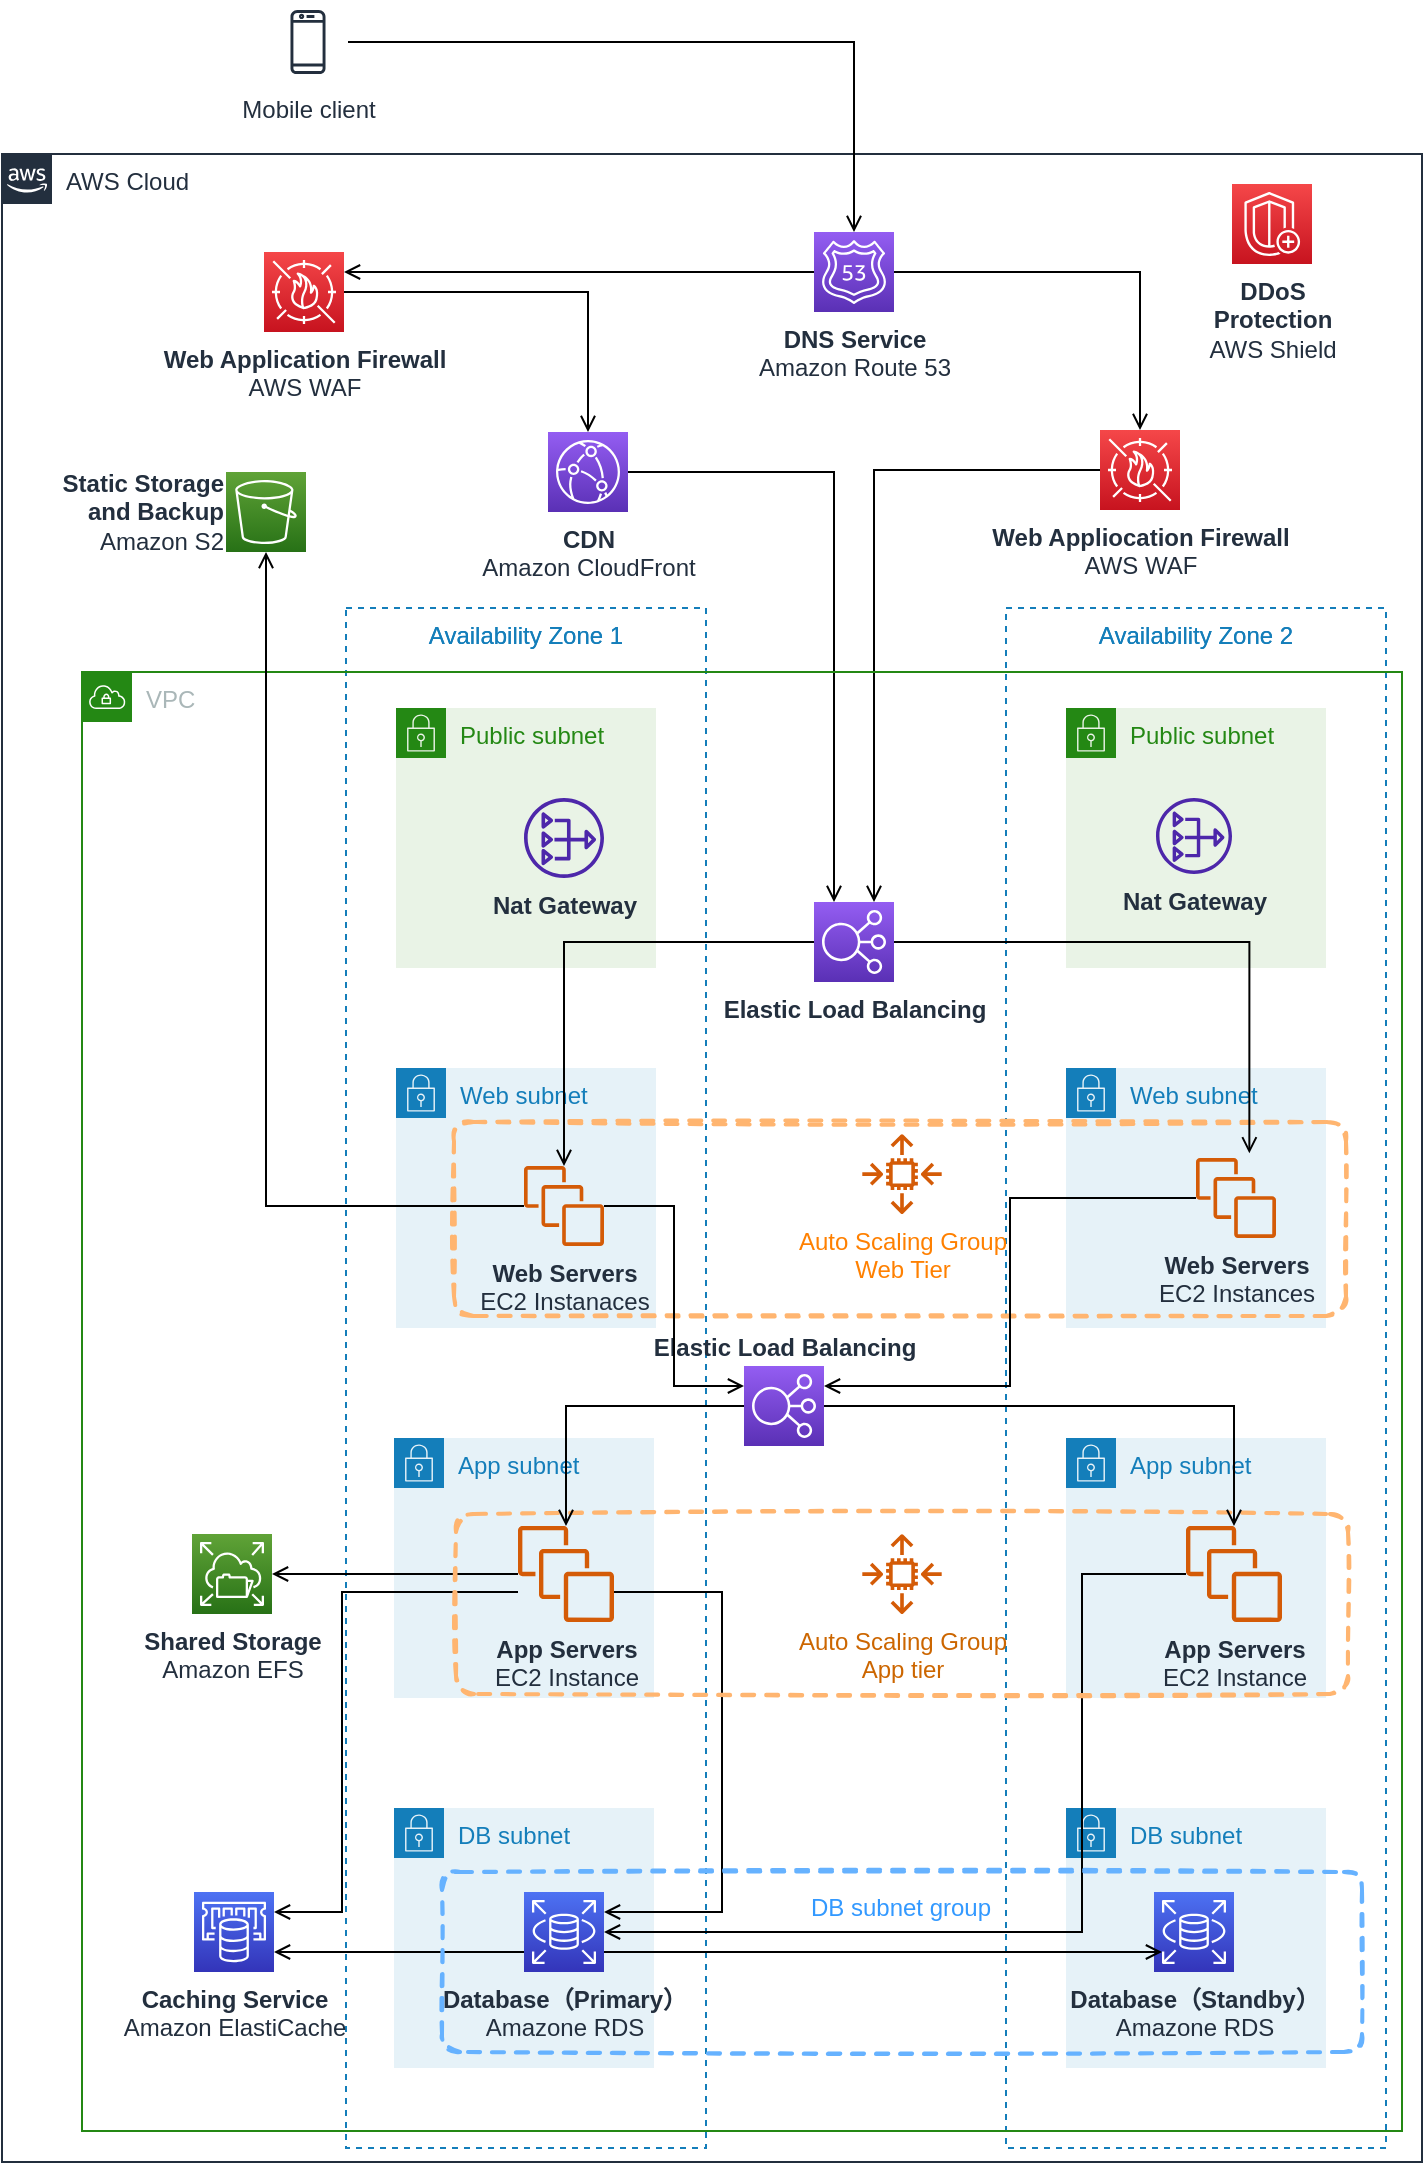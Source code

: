 <mxfile version="20.6.0" type="github">
  <diagram id="NBsggCKVuBA1LdsYjbiz" name="第 1 页">
    <mxGraphModel dx="1209" dy="586" grid="1" gridSize="10" guides="1" tooltips="1" connect="1" arrows="1" fold="1" page="1" pageScale="1" pageWidth="827" pageHeight="1169" math="0" shadow="0">
      <root>
        <mxCell id="0" />
        <mxCell id="1" parent="0" />
        <mxCell id="g7H52zCNC9NMij33Aelw-1" value="AWS Cloud" style="points=[[0,0],[0.25,0],[0.5,0],[0.75,0],[1,0],[1,0.25],[1,0.5],[1,0.75],[1,1],[0.75,1],[0.5,1],[0.25,1],[0,1],[0,0.75],[0,0.5],[0,0.25]];outlineConnect=0;gradientColor=none;html=1;whiteSpace=wrap;fontSize=12;fontStyle=0;container=1;pointerEvents=0;collapsible=0;recursiveResize=0;shape=mxgraph.aws4.group;grIcon=mxgraph.aws4.group_aws_cloud_alt;strokeColor=#232F3E;fillColor=none;verticalAlign=top;align=left;spacingLeft=30;fontColor=#232F3E;dashed=0;" vertex="1" parent="1">
          <mxGeometry x="59" y="100" width="710" height="1004" as="geometry" />
        </mxCell>
        <mxCell id="g7H52zCNC9NMij33Aelw-78" style="edgeStyle=orthogonalEdgeStyle;rounded=0;orthogonalLoop=1;jettySize=auto;html=1;entryX=1;entryY=0.25;entryDx=0;entryDy=0;entryPerimeter=0;fontColor=#3399FF;endArrow=open;endFill=0;" edge="1" parent="g7H52zCNC9NMij33Aelw-1" source="g7H52zCNC9NMij33Aelw-2" target="g7H52zCNC9NMij33Aelw-3">
          <mxGeometry relative="1" as="geometry" />
        </mxCell>
        <mxCell id="g7H52zCNC9NMij33Aelw-79" style="edgeStyle=orthogonalEdgeStyle;rounded=0;orthogonalLoop=1;jettySize=auto;html=1;entryX=0.5;entryY=0;entryDx=0;entryDy=0;entryPerimeter=0;fontColor=#3399FF;endArrow=open;endFill=0;" edge="1" parent="g7H52zCNC9NMij33Aelw-1" source="g7H52zCNC9NMij33Aelw-2" target="g7H52zCNC9NMij33Aelw-24">
          <mxGeometry relative="1" as="geometry" />
        </mxCell>
        <mxCell id="g7H52zCNC9NMij33Aelw-2" value="&lt;b&gt;DNS Service&lt;/b&gt;&lt;br&gt;Amazon Route 53" style="sketch=0;points=[[0,0,0],[0.25,0,0],[0.5,0,0],[0.75,0,0],[1,0,0],[0,1,0],[0.25,1,0],[0.5,1,0],[0.75,1,0],[1,1,0],[0,0.25,0],[0,0.5,0],[0,0.75,0],[1,0.25,0],[1,0.5,0],[1,0.75,0]];outlineConnect=0;fontColor=#232F3E;gradientColor=#945DF2;gradientDirection=north;fillColor=#5A30B5;strokeColor=#ffffff;dashed=0;verticalLabelPosition=bottom;verticalAlign=top;align=center;html=1;fontSize=12;fontStyle=0;aspect=fixed;shape=mxgraph.aws4.resourceIcon;resIcon=mxgraph.aws4.route_53;" vertex="1" parent="g7H52zCNC9NMij33Aelw-1">
          <mxGeometry x="406" y="39" width="40" height="40" as="geometry" />
        </mxCell>
        <mxCell id="g7H52zCNC9NMij33Aelw-26" value="Availability Zone 2" style="fillColor=none;strokeColor=#147EBA;dashed=1;verticalAlign=top;fontStyle=0;fontColor=#147EBA;" vertex="1" parent="g7H52zCNC9NMij33Aelw-1">
          <mxGeometry x="502" y="227" width="190" height="770" as="geometry" />
        </mxCell>
        <mxCell id="g7H52zCNC9NMij33Aelw-77" style="edgeStyle=orthogonalEdgeStyle;rounded=0;orthogonalLoop=1;jettySize=auto;html=1;entryX=0.5;entryY=0;entryDx=0;entryDy=0;entryPerimeter=0;fontColor=#3399FF;endArrow=open;endFill=0;" edge="1" parent="g7H52zCNC9NMij33Aelw-1" source="g7H52zCNC9NMij33Aelw-3" target="g7H52zCNC9NMij33Aelw-22">
          <mxGeometry relative="1" as="geometry" />
        </mxCell>
        <mxCell id="g7H52zCNC9NMij33Aelw-3" value="&lt;b&gt;Web Application Firewall&lt;/b&gt;&lt;br&gt;AWS WAF" style="sketch=0;points=[[0,0,0],[0.25,0,0],[0.5,0,0],[0.75,0,0],[1,0,0],[0,1,0],[0.25,1,0],[0.5,1,0],[0.75,1,0],[1,1,0],[0,0.25,0],[0,0.5,0],[0,0.75,0],[1,0.25,0],[1,0.5,0],[1,0.75,0]];outlineConnect=0;fontColor=#232F3E;gradientColor=#F54749;gradientDirection=north;fillColor=#C7131F;strokeColor=#ffffff;dashed=0;verticalLabelPosition=bottom;verticalAlign=top;align=center;html=1;fontSize=12;fontStyle=0;aspect=fixed;shape=mxgraph.aws4.resourceIcon;resIcon=mxgraph.aws4.waf;" vertex="1" parent="g7H52zCNC9NMij33Aelw-1">
          <mxGeometry x="131" y="49" width="40" height="40" as="geometry" />
        </mxCell>
        <mxCell id="g7H52zCNC9NMij33Aelw-7" value="&lt;b&gt;DDoS&lt;br&gt;Protection&lt;/b&gt;&lt;br&gt;AWS Shield" style="sketch=0;points=[[0,0,0],[0.25,0,0],[0.5,0,0],[0.75,0,0],[1,0,0],[0,1,0],[0.25,1,0],[0.5,1,0],[0.75,1,0],[1,1,0],[0,0.25,0],[0,0.5,0],[0,0.75,0],[1,0.25,0],[1,0.5,0],[1,0.75,0]];outlineConnect=0;fontColor=#232F3E;gradientColor=#F54749;gradientDirection=north;fillColor=#C7131F;strokeColor=#ffffff;dashed=0;verticalLabelPosition=bottom;verticalAlign=top;align=center;html=1;fontSize=12;fontStyle=0;aspect=fixed;shape=mxgraph.aws4.resourceIcon;resIcon=mxgraph.aws4.shield;" vertex="1" parent="g7H52zCNC9NMij33Aelw-1">
          <mxGeometry x="615" y="15" width="40" height="40" as="geometry" />
        </mxCell>
        <mxCell id="g7H52zCNC9NMij33Aelw-8" value="Availability Zone 1" style="fillColor=none;strokeColor=#147EBA;dashed=1;verticalAlign=top;fontStyle=0;fontColor=#147EBA;" vertex="1" parent="g7H52zCNC9NMij33Aelw-1">
          <mxGeometry x="172" y="227" width="180" height="770" as="geometry" />
        </mxCell>
        <mxCell id="g7H52zCNC9NMij33Aelw-9" value="Availability Zone 2" style="fillColor=none;strokeColor=#147EBA;dashed=1;verticalAlign=top;fontStyle=0;fontColor=#147EBA;" vertex="1" parent="g7H52zCNC9NMij33Aelw-1">
          <mxGeometry x="502" y="227" width="190" height="770" as="geometry" />
        </mxCell>
        <mxCell id="g7H52zCNC9NMij33Aelw-10" value="Public subnet" style="points=[[0,0],[0.25,0],[0.5,0],[0.75,0],[1,0],[1,0.25],[1,0.5],[1,0.75],[1,1],[0.75,1],[0.5,1],[0.25,1],[0,1],[0,0.75],[0,0.5],[0,0.25]];outlineConnect=0;gradientColor=none;html=1;whiteSpace=wrap;fontSize=12;fontStyle=0;container=1;pointerEvents=0;collapsible=0;recursiveResize=0;shape=mxgraph.aws4.group;grIcon=mxgraph.aws4.group_security_group;grStroke=0;strokeColor=#248814;fillColor=#E9F3E6;verticalAlign=top;align=left;spacingLeft=30;fontColor=#248814;dashed=0;" vertex="1" parent="g7H52zCNC9NMij33Aelw-1">
          <mxGeometry x="197" y="277" width="130" height="130" as="geometry" />
        </mxCell>
        <mxCell id="g7H52zCNC9NMij33Aelw-13" value="Public subnet" style="points=[[0,0],[0.25,0],[0.5,0],[0.75,0],[1,0],[1,0.25],[1,0.5],[1,0.75],[1,1],[0.75,1],[0.5,1],[0.25,1],[0,1],[0,0.75],[0,0.5],[0,0.25]];outlineConnect=0;gradientColor=none;html=1;whiteSpace=wrap;fontSize=12;fontStyle=0;container=1;pointerEvents=0;collapsible=0;recursiveResize=0;shape=mxgraph.aws4.group;grIcon=mxgraph.aws4.group_security_group;grStroke=0;strokeColor=#248814;fillColor=#E9F3E6;verticalAlign=top;align=left;spacingLeft=30;fontColor=#248814;dashed=0;" vertex="1" parent="g7H52zCNC9NMij33Aelw-1">
          <mxGeometry x="532" y="277" width="130" height="130" as="geometry" />
        </mxCell>
        <mxCell id="g7H52zCNC9NMij33Aelw-14" value="&lt;b&gt;Static Storage &lt;br&gt;and Backup&lt;/b&gt;&lt;br&gt;Amazon S2" style="sketch=0;points=[[0,0,0],[0.25,0,0],[0.5,0,0],[0.75,0,0],[1,0,0],[0,1,0],[0.25,1,0],[0.5,1,0],[0.75,1,0],[1,1,0],[0,0.25,0],[0,0.5,0],[0,0.75,0],[1,0.25,0],[1,0.5,0],[1,0.75,0]];outlineConnect=0;fontColor=#232F3E;gradientColor=#60A337;gradientDirection=north;fillColor=#277116;strokeColor=#ffffff;dashed=0;verticalLabelPosition=middle;verticalAlign=middle;align=right;html=1;fontSize=12;fontStyle=0;aspect=fixed;shape=mxgraph.aws4.resourceIcon;resIcon=mxgraph.aws4.s3;labelPosition=left;" vertex="1" parent="g7H52zCNC9NMij33Aelw-1">
          <mxGeometry x="112" y="159" width="40" height="40" as="geometry" />
        </mxCell>
        <mxCell id="g7H52zCNC9NMij33Aelw-15" value="Web subnet" style="points=[[0,0],[0.25,0],[0.5,0],[0.75,0],[1,0],[1,0.25],[1,0.5],[1,0.75],[1,1],[0.75,1],[0.5,1],[0.25,1],[0,1],[0,0.75],[0,0.5],[0,0.25]];outlineConnect=0;gradientColor=none;html=1;whiteSpace=wrap;fontSize=12;fontStyle=0;container=1;pointerEvents=0;collapsible=0;recursiveResize=0;shape=mxgraph.aws4.group;grIcon=mxgraph.aws4.group_security_group;grStroke=0;strokeColor=#147EBA;fillColor=#E6F2F8;verticalAlign=top;align=left;spacingLeft=30;fontColor=#147EBA;dashed=0;" vertex="1" parent="g7H52zCNC9NMij33Aelw-1">
          <mxGeometry x="197" y="457" width="130" height="130" as="geometry" />
        </mxCell>
        <mxCell id="g7H52zCNC9NMij33Aelw-16" value="Web subnet" style="points=[[0,0],[0.25,0],[0.5,0],[0.75,0],[1,0],[1,0.25],[1,0.5],[1,0.75],[1,1],[0.75,1],[0.5,1],[0.25,1],[0,1],[0,0.75],[0,0.5],[0,0.25]];outlineConnect=0;gradientColor=none;html=1;whiteSpace=wrap;fontSize=12;fontStyle=0;container=1;pointerEvents=0;collapsible=0;recursiveResize=0;shape=mxgraph.aws4.group;grIcon=mxgraph.aws4.group_security_group;grStroke=0;strokeColor=#147EBA;fillColor=#E6F2F8;verticalAlign=top;align=left;spacingLeft=30;fontColor=#147EBA;dashed=0;" vertex="1" parent="g7H52zCNC9NMij33Aelw-1">
          <mxGeometry x="532" y="457" width="130" height="130" as="geometry" />
        </mxCell>
        <mxCell id="g7H52zCNC9NMij33Aelw-17" value="App subnet" style="points=[[0,0],[0.25,0],[0.5,0],[0.75,0],[1,0],[1,0.25],[1,0.5],[1,0.75],[1,1],[0.75,1],[0.5,1],[0.25,1],[0,1],[0,0.75],[0,0.5],[0,0.25]];outlineConnect=0;gradientColor=none;html=1;whiteSpace=wrap;fontSize=12;fontStyle=0;container=1;pointerEvents=0;collapsible=0;recursiveResize=0;shape=mxgraph.aws4.group;grIcon=mxgraph.aws4.group_security_group;grStroke=0;strokeColor=#147EBA;fillColor=#E6F2F8;verticalAlign=top;align=left;spacingLeft=30;fontColor=#147EBA;dashed=0;" vertex="1" parent="g7H52zCNC9NMij33Aelw-1">
          <mxGeometry x="196" y="642" width="130" height="130" as="geometry" />
        </mxCell>
        <mxCell id="g7H52zCNC9NMij33Aelw-18" value="App subnet" style="points=[[0,0],[0.25,0],[0.5,0],[0.75,0],[1,0],[1,0.25],[1,0.5],[1,0.75],[1,1],[0.75,1],[0.5,1],[0.25,1],[0,1],[0,0.75],[0,0.5],[0,0.25]];outlineConnect=0;gradientColor=none;html=1;whiteSpace=wrap;fontSize=12;fontStyle=0;container=1;pointerEvents=0;collapsible=0;recursiveResize=0;shape=mxgraph.aws4.group;grIcon=mxgraph.aws4.group_security_group;grStroke=0;strokeColor=#147EBA;fillColor=#E6F2F8;verticalAlign=top;align=left;spacingLeft=30;fontColor=#147EBA;dashed=0;" vertex="1" parent="g7H52zCNC9NMij33Aelw-1">
          <mxGeometry x="532" y="642" width="130" height="130" as="geometry" />
        </mxCell>
        <mxCell id="g7H52zCNC9NMij33Aelw-20" value="DB subnet" style="points=[[0,0],[0.25,0],[0.5,0],[0.75,0],[1,0],[1,0.25],[1,0.5],[1,0.75],[1,1],[0.75,1],[0.5,1],[0.25,1],[0,1],[0,0.75],[0,0.5],[0,0.25]];outlineConnect=0;gradientColor=none;html=1;whiteSpace=wrap;fontSize=12;fontStyle=0;container=1;pointerEvents=0;collapsible=0;recursiveResize=0;shape=mxgraph.aws4.group;grIcon=mxgraph.aws4.group_security_group;grStroke=0;strokeColor=#147EBA;fillColor=#E6F2F8;verticalAlign=top;align=left;spacingLeft=30;fontColor=#147EBA;dashed=0;" vertex="1" parent="g7H52zCNC9NMij33Aelw-1">
          <mxGeometry x="196" y="827" width="130" height="130" as="geometry" />
        </mxCell>
        <mxCell id="g7H52zCNC9NMij33Aelw-21" value="DB subnet" style="points=[[0,0],[0.25,0],[0.5,0],[0.75,0],[1,0],[1,0.25],[1,0.5],[1,0.75],[1,1],[0.75,1],[0.5,1],[0.25,1],[0,1],[0,0.75],[0,0.5],[0,0.25]];outlineConnect=0;gradientColor=none;html=1;whiteSpace=wrap;fontSize=12;fontStyle=0;container=1;pointerEvents=0;collapsible=0;recursiveResize=0;shape=mxgraph.aws4.group;grIcon=mxgraph.aws4.group_security_group;grStroke=0;strokeColor=#147EBA;fillColor=#E6F2F8;verticalAlign=top;align=left;spacingLeft=30;fontColor=#147EBA;dashed=0;" vertex="1" parent="g7H52zCNC9NMij33Aelw-1">
          <mxGeometry x="532" y="827" width="130" height="130" as="geometry" />
        </mxCell>
        <mxCell id="g7H52zCNC9NMij33Aelw-74" style="edgeStyle=orthogonalEdgeStyle;rounded=0;orthogonalLoop=1;jettySize=auto;html=1;entryX=0.25;entryY=0;entryDx=0;entryDy=0;entryPerimeter=0;fontColor=#3399FF;endArrow=open;endFill=0;" edge="1" parent="g7H52zCNC9NMij33Aelw-1" source="g7H52zCNC9NMij33Aelw-22" target="g7H52zCNC9NMij33Aelw-23">
          <mxGeometry relative="1" as="geometry" />
        </mxCell>
        <mxCell id="g7H52zCNC9NMij33Aelw-22" value="&lt;b&gt;CDN&lt;/b&gt;&lt;br&gt;Amazon CloudFront" style="sketch=0;points=[[0,0,0],[0.25,0,0],[0.5,0,0],[0.75,0,0],[1,0,0],[0,1,0],[0.25,1,0],[0.5,1,0],[0.75,1,0],[1,1,0],[0,0.25,0],[0,0.5,0],[0,0.75,0],[1,0.25,0],[1,0.5,0],[1,0.75,0]];outlineConnect=0;fontColor=#232F3E;gradientColor=#945DF2;gradientDirection=north;fillColor=#5A30B5;strokeColor=#ffffff;dashed=0;verticalLabelPosition=bottom;verticalAlign=top;align=center;html=1;fontSize=12;fontStyle=0;aspect=fixed;shape=mxgraph.aws4.resourceIcon;resIcon=mxgraph.aws4.cloudfront;" vertex="1" parent="g7H52zCNC9NMij33Aelw-1">
          <mxGeometry x="273" y="139" width="40" height="40" as="geometry" />
        </mxCell>
        <mxCell id="g7H52zCNC9NMij33Aelw-23" value="&lt;b&gt;Elastic Load Balancing&lt;/b&gt;" style="sketch=0;points=[[0,0,0],[0.25,0,0],[0.5,0,0],[0.75,0,0],[1,0,0],[0,1,0],[0.25,1,0],[0.5,1,0],[0.75,1,0],[1,1,0],[0,0.25,0],[0,0.5,0],[0,0.75,0],[1,0.25,0],[1,0.5,0],[1,0.75,0]];outlineConnect=0;fontColor=#232F3E;gradientColor=#945DF2;gradientDirection=north;fillColor=#5A30B5;strokeColor=#ffffff;dashed=0;verticalLabelPosition=bottom;verticalAlign=top;align=center;html=1;fontSize=12;fontStyle=0;aspect=fixed;shape=mxgraph.aws4.resourceIcon;resIcon=mxgraph.aws4.elastic_load_balancing;" vertex="1" parent="g7H52zCNC9NMij33Aelw-1">
          <mxGeometry x="406" y="374" width="40" height="40" as="geometry" />
        </mxCell>
        <mxCell id="g7H52zCNC9NMij33Aelw-76" style="edgeStyle=orthogonalEdgeStyle;rounded=0;orthogonalLoop=1;jettySize=auto;html=1;entryX=0.75;entryY=0;entryDx=0;entryDy=0;entryPerimeter=0;fontColor=#3399FF;endArrow=open;endFill=0;" edge="1" parent="g7H52zCNC9NMij33Aelw-1" source="g7H52zCNC9NMij33Aelw-24" target="g7H52zCNC9NMij33Aelw-23">
          <mxGeometry relative="1" as="geometry" />
        </mxCell>
        <mxCell id="g7H52zCNC9NMij33Aelw-24" value="&lt;b&gt;Web Appliocation Firewall&lt;/b&gt;&lt;br&gt;AWS WAF" style="sketch=0;points=[[0,0,0],[0.25,0,0],[0.5,0,0],[0.75,0,0],[1,0,0],[0,1,0],[0.25,1,0],[0.5,1,0],[0.75,1,0],[1,1,0],[0,0.25,0],[0,0.5,0],[0,0.75,0],[1,0.25,0],[1,0.5,0],[1,0.75,0]];outlineConnect=0;fontColor=#232F3E;gradientColor=#F54749;gradientDirection=north;fillColor=#C7131F;strokeColor=#ffffff;dashed=0;verticalLabelPosition=bottom;verticalAlign=top;align=center;html=1;fontSize=12;fontStyle=0;aspect=fixed;shape=mxgraph.aws4.resourceIcon;resIcon=mxgraph.aws4.waf;" vertex="1" parent="g7H52zCNC9NMij33Aelw-1">
          <mxGeometry x="549" y="138" width="40" height="40" as="geometry" />
        </mxCell>
        <mxCell id="g7H52zCNC9NMij33Aelw-25" value="Availability Zone 1" style="fillColor=none;strokeColor=#147EBA;dashed=1;verticalAlign=top;fontStyle=0;fontColor=#147EBA;" vertex="1" parent="g7H52zCNC9NMij33Aelw-1">
          <mxGeometry x="172" y="227" width="180" height="770" as="geometry" />
        </mxCell>
        <mxCell id="g7H52zCNC9NMij33Aelw-27" value="Public subnet" style="points=[[0,0],[0.25,0],[0.5,0],[0.75,0],[1,0],[1,0.25],[1,0.5],[1,0.75],[1,1],[0.75,1],[0.5,1],[0.25,1],[0,1],[0,0.75],[0,0.5],[0,0.25]];outlineConnect=0;gradientColor=none;html=1;whiteSpace=wrap;fontSize=12;fontStyle=0;container=1;pointerEvents=0;collapsible=0;recursiveResize=0;shape=mxgraph.aws4.group;grIcon=mxgraph.aws4.group_security_group;grStroke=0;strokeColor=#248814;fillColor=#E9F3E6;verticalAlign=top;align=left;spacingLeft=30;fontColor=#248814;dashed=0;" vertex="1" parent="g7H52zCNC9NMij33Aelw-1">
          <mxGeometry x="197" y="277" width="130" height="130" as="geometry" />
        </mxCell>
        <mxCell id="g7H52zCNC9NMij33Aelw-28" value="Public subnet" style="points=[[0,0],[0.25,0],[0.5,0],[0.75,0],[1,0],[1,0.25],[1,0.5],[1,0.75],[1,1],[0.75,1],[0.5,1],[0.25,1],[0,1],[0,0.75],[0,0.5],[0,0.25]];outlineConnect=0;gradientColor=none;html=1;whiteSpace=wrap;fontSize=12;fontStyle=0;container=1;pointerEvents=0;collapsible=0;recursiveResize=0;shape=mxgraph.aws4.group;grIcon=mxgraph.aws4.group_security_group;grStroke=0;strokeColor=#248814;fillColor=#E9F3E6;verticalAlign=top;align=left;spacingLeft=30;fontColor=#248814;dashed=0;" vertex="1" parent="g7H52zCNC9NMij33Aelw-1">
          <mxGeometry x="532" y="277" width="130" height="130" as="geometry" />
        </mxCell>
        <mxCell id="g7H52zCNC9NMij33Aelw-30" value="Web subnet" style="points=[[0,0],[0.25,0],[0.5,0],[0.75,0],[1,0],[1,0.25],[1,0.5],[1,0.75],[1,1],[0.75,1],[0.5,1],[0.25,1],[0,1],[0,0.75],[0,0.5],[0,0.25]];outlineConnect=0;gradientColor=none;html=1;whiteSpace=wrap;fontSize=12;fontStyle=0;container=1;pointerEvents=0;collapsible=0;recursiveResize=0;shape=mxgraph.aws4.group;grIcon=mxgraph.aws4.group_security_group;grStroke=0;strokeColor=#147EBA;fillColor=#E6F2F8;verticalAlign=top;align=left;spacingLeft=30;fontColor=#147EBA;dashed=0;" vertex="1" parent="g7H52zCNC9NMij33Aelw-1">
          <mxGeometry x="197" y="457" width="130" height="130" as="geometry" />
        </mxCell>
        <mxCell id="g7H52zCNC9NMij33Aelw-31" value="Web subnet" style="points=[[0,0],[0.25,0],[0.5,0],[0.75,0],[1,0],[1,0.25],[1,0.5],[1,0.75],[1,1],[0.75,1],[0.5,1],[0.25,1],[0,1],[0,0.75],[0,0.5],[0,0.25]];outlineConnect=0;gradientColor=none;html=1;whiteSpace=wrap;fontSize=12;fontStyle=0;container=1;pointerEvents=0;collapsible=0;recursiveResize=0;shape=mxgraph.aws4.group;grIcon=mxgraph.aws4.group_security_group;grStroke=0;strokeColor=#147EBA;fillColor=#E6F2F8;verticalAlign=top;align=left;spacingLeft=30;fontColor=#147EBA;dashed=0;" vertex="1" parent="g7H52zCNC9NMij33Aelw-1">
          <mxGeometry x="532" y="457" width="130" height="130" as="geometry" />
        </mxCell>
        <mxCell id="g7H52zCNC9NMij33Aelw-32" value="App subnet" style="points=[[0,0],[0.25,0],[0.5,0],[0.75,0],[1,0],[1,0.25],[1,0.5],[1,0.75],[1,1],[0.75,1],[0.5,1],[0.25,1],[0,1],[0,0.75],[0,0.5],[0,0.25]];outlineConnect=0;gradientColor=none;html=1;whiteSpace=wrap;fontSize=12;fontStyle=0;container=1;pointerEvents=0;collapsible=0;recursiveResize=0;shape=mxgraph.aws4.group;grIcon=mxgraph.aws4.group_security_group;grStroke=0;strokeColor=#147EBA;fillColor=#E6F2F8;verticalAlign=top;align=left;spacingLeft=30;fontColor=#147EBA;dashed=0;" vertex="1" parent="g7H52zCNC9NMij33Aelw-1">
          <mxGeometry x="196" y="642" width="130" height="130" as="geometry" />
        </mxCell>
        <mxCell id="g7H52zCNC9NMij33Aelw-33" value="App subnet" style="points=[[0,0],[0.25,0],[0.5,0],[0.75,0],[1,0],[1,0.25],[1,0.5],[1,0.75],[1,1],[0.75,1],[0.5,1],[0.25,1],[0,1],[0,0.75],[0,0.5],[0,0.25]];outlineConnect=0;gradientColor=none;html=1;whiteSpace=wrap;fontSize=12;fontStyle=0;container=1;pointerEvents=0;collapsible=0;recursiveResize=0;shape=mxgraph.aws4.group;grIcon=mxgraph.aws4.group_security_group;grStroke=0;strokeColor=#147EBA;fillColor=#E6F2F8;verticalAlign=top;align=left;spacingLeft=30;fontColor=#147EBA;dashed=0;" vertex="1" parent="g7H52zCNC9NMij33Aelw-1">
          <mxGeometry x="532" y="642" width="130" height="130" as="geometry" />
        </mxCell>
        <mxCell id="g7H52zCNC9NMij33Aelw-34" value="DB subnet" style="points=[[0,0],[0.25,0],[0.5,0],[0.75,0],[1,0],[1,0.25],[1,0.5],[1,0.75],[1,1],[0.75,1],[0.5,1],[0.25,1],[0,1],[0,0.75],[0,0.5],[0,0.25]];outlineConnect=0;gradientColor=none;html=1;whiteSpace=wrap;fontSize=12;fontStyle=0;container=1;pointerEvents=0;collapsible=0;recursiveResize=0;shape=mxgraph.aws4.group;grIcon=mxgraph.aws4.group_security_group;grStroke=0;strokeColor=#147EBA;fillColor=#E6F2F8;verticalAlign=top;align=left;spacingLeft=30;fontColor=#147EBA;dashed=0;" vertex="1" parent="g7H52zCNC9NMij33Aelw-1">
          <mxGeometry x="196" y="827" width="130" height="130" as="geometry" />
        </mxCell>
        <mxCell id="g7H52zCNC9NMij33Aelw-35" value="DB subnet" style="points=[[0,0],[0.25,0],[0.5,0],[0.75,0],[1,0],[1,0.25],[1,0.5],[1,0.75],[1,1],[0.75,1],[0.5,1],[0.25,1],[0,1],[0,0.75],[0,0.5],[0,0.25]];outlineConnect=0;gradientColor=none;html=1;whiteSpace=wrap;fontSize=12;fontStyle=0;container=1;pointerEvents=0;collapsible=0;recursiveResize=0;shape=mxgraph.aws4.group;grIcon=mxgraph.aws4.group_security_group;grStroke=0;strokeColor=#147EBA;fillColor=#E6F2F8;verticalAlign=top;align=left;spacingLeft=30;fontColor=#147EBA;dashed=0;" vertex="1" parent="g7H52zCNC9NMij33Aelw-1">
          <mxGeometry x="532" y="827" width="130" height="130" as="geometry" />
        </mxCell>
        <mxCell id="g7H52zCNC9NMij33Aelw-36" value="VPC" style="points=[[0,0],[0.25,0],[0.5,0],[0.75,0],[1,0],[1,0.25],[1,0.5],[1,0.75],[1,1],[0.75,1],[0.5,1],[0.25,1],[0,1],[0,0.75],[0,0.5],[0,0.25]];outlineConnect=0;gradientColor=none;html=1;whiteSpace=wrap;fontSize=12;fontStyle=0;container=1;pointerEvents=0;collapsible=0;recursiveResize=0;shape=mxgraph.aws4.group;grIcon=mxgraph.aws4.group_vpc;strokeColor=#248814;fillColor=none;verticalAlign=top;align=left;spacingLeft=30;fontColor=#AAB7B8;dashed=0;" vertex="1" parent="g7H52zCNC9NMij33Aelw-1">
          <mxGeometry x="40" y="259" width="660" height="729.5" as="geometry" />
        </mxCell>
        <mxCell id="g7H52zCNC9NMij33Aelw-37" value="&lt;b&gt;Nat Gateway&lt;/b&gt;" style="sketch=0;outlineConnect=0;fontColor=#232F3E;gradientColor=none;fillColor=#4D27AA;strokeColor=none;dashed=0;verticalLabelPosition=bottom;verticalAlign=top;align=center;html=1;fontSize=12;fontStyle=0;aspect=fixed;pointerEvents=1;shape=mxgraph.aws4.nat_gateway;" vertex="1" parent="g7H52zCNC9NMij33Aelw-36">
          <mxGeometry x="221" y="63" width="40" height="40" as="geometry" />
        </mxCell>
        <mxCell id="g7H52zCNC9NMij33Aelw-41" value="&lt;b&gt;Web Servers&lt;/b&gt;&lt;br&gt;EC2 Instanaces" style="sketch=0;outlineConnect=0;fontColor=#232F3E;gradientColor=none;fillColor=#D45B07;strokeColor=none;dashed=0;verticalLabelPosition=bottom;verticalAlign=top;align=center;html=1;fontSize=12;fontStyle=0;aspect=fixed;pointerEvents=1;shape=mxgraph.aws4.instances;" vertex="1" parent="g7H52zCNC9NMij33Aelw-36">
          <mxGeometry x="221" y="247" width="40" height="40" as="geometry" />
        </mxCell>
        <mxCell id="g7H52zCNC9NMij33Aelw-42" value="&lt;b&gt;Web Servers&lt;/b&gt;&lt;br&gt;EC2 Instances" style="sketch=0;outlineConnect=0;fontColor=#232F3E;gradientColor=none;fillColor=#D45B07;strokeColor=none;dashed=0;verticalLabelPosition=bottom;verticalAlign=top;align=center;html=1;fontSize=12;fontStyle=0;aspect=fixed;pointerEvents=1;shape=mxgraph.aws4.instances;" vertex="1" parent="g7H52zCNC9NMij33Aelw-36">
          <mxGeometry x="557" y="243" width="40" height="40" as="geometry" />
        </mxCell>
        <mxCell id="g7H52zCNC9NMij33Aelw-49" style="edgeStyle=orthogonalEdgeStyle;rounded=0;orthogonalLoop=1;jettySize=auto;html=1;entryX=1;entryY=0.5;entryDx=0;entryDy=0;entryPerimeter=0;endArrow=open;endFill=0;" edge="1" parent="g7H52zCNC9NMij33Aelw-36" source="g7H52zCNC9NMij33Aelw-43" target="g7H52zCNC9NMij33Aelw-47">
          <mxGeometry relative="1" as="geometry" />
        </mxCell>
        <mxCell id="g7H52zCNC9NMij33Aelw-50" style="edgeStyle=orthogonalEdgeStyle;rounded=0;orthogonalLoop=1;jettySize=auto;html=1;entryX=1;entryY=0.25;entryDx=0;entryDy=0;entryPerimeter=0;endArrow=open;endFill=0;" edge="1" parent="g7H52zCNC9NMij33Aelw-36" source="g7H52zCNC9NMij33Aelw-43" target="g7H52zCNC9NMij33Aelw-45">
          <mxGeometry relative="1" as="geometry">
            <Array as="points">
              <mxPoint x="320" y="460" />
              <mxPoint x="320" y="620" />
            </Array>
          </mxGeometry>
        </mxCell>
        <mxCell id="g7H52zCNC9NMij33Aelw-51" style="edgeStyle=orthogonalEdgeStyle;rounded=0;orthogonalLoop=1;jettySize=auto;html=1;entryX=1;entryY=0.25;entryDx=0;entryDy=0;entryPerimeter=0;endArrow=open;endFill=0;" edge="1" parent="g7H52zCNC9NMij33Aelw-36" source="g7H52zCNC9NMij33Aelw-43" target="g7H52zCNC9NMij33Aelw-48">
          <mxGeometry relative="1" as="geometry">
            <Array as="points">
              <mxPoint x="130" y="460" />
              <mxPoint x="130" y="620" />
            </Array>
          </mxGeometry>
        </mxCell>
        <mxCell id="g7H52zCNC9NMij33Aelw-43" value="&lt;b&gt;App Servers&lt;/b&gt;&lt;br&gt;EC2 Instance" style="sketch=0;outlineConnect=0;fontColor=#232F3E;gradientColor=none;fillColor=#D45B07;strokeColor=none;dashed=0;verticalLabelPosition=bottom;verticalAlign=top;align=center;html=1;fontSize=12;fontStyle=0;aspect=fixed;pointerEvents=1;shape=mxgraph.aws4.instances;" vertex="1" parent="g7H52zCNC9NMij33Aelw-36">
          <mxGeometry x="218" y="427" width="48" height="48" as="geometry" />
        </mxCell>
        <mxCell id="g7H52zCNC9NMij33Aelw-55" style="edgeStyle=orthogonalEdgeStyle;rounded=0;orthogonalLoop=1;jettySize=auto;html=1;entryX=1;entryY=0.5;entryDx=0;entryDy=0;entryPerimeter=0;endArrow=open;endFill=0;" edge="1" parent="g7H52zCNC9NMij33Aelw-36" source="g7H52zCNC9NMij33Aelw-44" target="g7H52zCNC9NMij33Aelw-45">
          <mxGeometry relative="1" as="geometry">
            <Array as="points">
              <mxPoint x="500" y="451" />
              <mxPoint x="500" y="630" />
            </Array>
          </mxGeometry>
        </mxCell>
        <mxCell id="g7H52zCNC9NMij33Aelw-44" value="&lt;b&gt;App Servers&lt;/b&gt;&lt;br&gt;EC2 Instance" style="sketch=0;outlineConnect=0;fontColor=#232F3E;gradientColor=none;fillColor=#D45B07;strokeColor=none;dashed=0;verticalLabelPosition=bottom;verticalAlign=top;align=center;html=1;fontSize=12;fontStyle=0;aspect=fixed;pointerEvents=1;shape=mxgraph.aws4.instances;" vertex="1" parent="g7H52zCNC9NMij33Aelw-36">
          <mxGeometry x="552" y="427" width="48" height="48" as="geometry" />
        </mxCell>
        <mxCell id="g7H52zCNC9NMij33Aelw-53" style="edgeStyle=orthogonalEdgeStyle;rounded=0;orthogonalLoop=1;jettySize=auto;html=1;entryX=1;entryY=0.75;entryDx=0;entryDy=0;entryPerimeter=0;endArrow=open;endFill=0;" edge="1" parent="g7H52zCNC9NMij33Aelw-36" source="g7H52zCNC9NMij33Aelw-45" target="g7H52zCNC9NMij33Aelw-48">
          <mxGeometry relative="1" as="geometry">
            <Array as="points">
              <mxPoint x="190" y="640" />
              <mxPoint x="190" y="640" />
            </Array>
          </mxGeometry>
        </mxCell>
        <mxCell id="g7H52zCNC9NMij33Aelw-45" value="&lt;b&gt;Database（Primary）&lt;/b&gt;&lt;br&gt;Amazone RDS" style="sketch=0;points=[[0,0,0],[0.25,0,0],[0.5,0,0],[0.75,0,0],[1,0,0],[0,1,0],[0.25,1,0],[0.5,1,0],[0.75,1,0],[1,1,0],[0,0.25,0],[0,0.5,0],[0,0.75,0],[1,0.25,0],[1,0.5,0],[1,0.75,0]];outlineConnect=0;fontColor=#232F3E;gradientColor=#4D72F3;gradientDirection=north;fillColor=#3334B9;strokeColor=#ffffff;dashed=0;verticalLabelPosition=bottom;verticalAlign=top;align=center;html=1;fontSize=12;fontStyle=0;aspect=fixed;shape=mxgraph.aws4.resourceIcon;resIcon=mxgraph.aws4.rds;" vertex="1" parent="g7H52zCNC9NMij33Aelw-36">
          <mxGeometry x="221" y="610" width="40" height="40" as="geometry" />
        </mxCell>
        <mxCell id="g7H52zCNC9NMij33Aelw-47" value="&lt;b&gt;Shared Storage&lt;/b&gt;&lt;br&gt;Amazon EFS" style="sketch=0;points=[[0,0,0],[0.25,0,0],[0.5,0,0],[0.75,0,0],[1,0,0],[0,1,0],[0.25,1,0],[0.5,1,0],[0.75,1,0],[1,1,0],[0,0.25,0],[0,0.5,0],[0,0.75,0],[1,0.25,0],[1,0.5,0],[1,0.75,0]];outlineConnect=0;fontColor=#232F3E;gradientColor=#60A337;gradientDirection=north;fillColor=#277116;strokeColor=#ffffff;dashed=0;verticalLabelPosition=bottom;verticalAlign=top;align=center;html=1;fontSize=12;fontStyle=0;aspect=fixed;shape=mxgraph.aws4.resourceIcon;resIcon=mxgraph.aws4.elastic_file_system;" vertex="1" parent="g7H52zCNC9NMij33Aelw-36">
          <mxGeometry x="55" y="431" width="40" height="40" as="geometry" />
        </mxCell>
        <mxCell id="g7H52zCNC9NMij33Aelw-48" value="&lt;b&gt;Caching Service&lt;/b&gt;&lt;br&gt;Amazon ElastiCache" style="sketch=0;points=[[0,0,0],[0.25,0,0],[0.5,0,0],[0.75,0,0],[1,0,0],[0,1,0],[0.25,1,0],[0.5,1,0],[0.75,1,0],[1,1,0],[0,0.25,0],[0,0.5,0],[0,0.75,0],[1,0.25,0],[1,0.5,0],[1,0.75,0]];outlineConnect=0;fontColor=#232F3E;gradientColor=#4D72F3;gradientDirection=north;fillColor=#3334B9;strokeColor=#ffffff;dashed=0;verticalLabelPosition=bottom;verticalAlign=top;align=center;html=1;fontSize=12;fontStyle=0;aspect=fixed;shape=mxgraph.aws4.resourceIcon;resIcon=mxgraph.aws4.elasticache;" vertex="1" parent="g7H52zCNC9NMij33Aelw-36">
          <mxGeometry x="56" y="610" width="40" height="40" as="geometry" />
        </mxCell>
        <mxCell id="g7H52zCNC9NMij33Aelw-60" value="&lt;font color=&quot;#cc6600&quot;&gt;Auto Scaling Group&lt;br&gt;App tier&lt;/font&gt;" style="sketch=0;outlineConnect=0;fontColor=#232F3E;gradientColor=none;fillColor=#D45B07;strokeColor=none;dashed=0;verticalLabelPosition=bottom;verticalAlign=top;align=center;html=1;fontSize=12;fontStyle=0;aspect=fixed;pointerEvents=1;shape=mxgraph.aws4.auto_scaling2;" vertex="1" parent="g7H52zCNC9NMij33Aelw-36">
          <mxGeometry x="390" y="431" width="40" height="40" as="geometry" />
        </mxCell>
        <mxCell id="g7H52zCNC9NMij33Aelw-63" value="" style="rounded=1;arcSize=10;dashed=1;fillColor=none;gradientColor=none;strokeWidth=2;sketch=1;strokeColor=#FFB570;" vertex="1" parent="g7H52zCNC9NMij33Aelw-36">
          <mxGeometry x="187" y="421" width="446" height="90" as="geometry" />
        </mxCell>
        <mxCell id="g7H52zCNC9NMij33Aelw-66" value="" style="rounded=1;arcSize=10;dashed=1;fillColor=none;gradientColor=none;strokeWidth=2;sketch=1;strokeColor=#66B2FF;" vertex="1" parent="g7H52zCNC9NMij33Aelw-36">
          <mxGeometry x="180" y="600" width="460" height="90" as="geometry" />
        </mxCell>
        <mxCell id="g7H52zCNC9NMij33Aelw-67" value="&lt;font color=&quot;#3399ff&quot;&gt;DB subnet group&lt;/font&gt;" style="text;html=1;align=center;verticalAlign=middle;resizable=0;points=[];autosize=1;strokeColor=none;fillColor=none;fontColor=#CC6600;" vertex="1" parent="g7H52zCNC9NMij33Aelw-36">
          <mxGeometry x="354" y="603" width="110" height="30" as="geometry" />
        </mxCell>
        <mxCell id="g7H52zCNC9NMij33Aelw-80" value="" style="rounded=1;arcSize=10;dashed=1;fillColor=none;gradientColor=none;strokeWidth=2;sketch=1;strokeColor=#FFB570;" vertex="1" parent="g7H52zCNC9NMij33Aelw-36">
          <mxGeometry x="186" y="225" width="446" height="97" as="geometry" />
        </mxCell>
        <mxCell id="g7H52zCNC9NMij33Aelw-81" value="&lt;font color=&quot;#ff8000&quot;&gt;Auto Scaling Group&lt;br&gt;Web Tier&lt;/font&gt;" style="sketch=0;outlineConnect=0;fontColor=#232F3E;gradientColor=none;fillColor=#D45B07;strokeColor=none;dashed=0;verticalLabelPosition=bottom;verticalAlign=top;align=center;html=1;fontSize=12;fontStyle=0;aspect=fixed;pointerEvents=1;shape=mxgraph.aws4.auto_scaling2;strokeWidth=1;" vertex="1" parent="g7H52zCNC9NMij33Aelw-36">
          <mxGeometry x="390" y="231" width="40" height="40" as="geometry" />
        </mxCell>
        <mxCell id="g7H52zCNC9NMij33Aelw-38" value="&lt;b&gt;Nat Gateway&lt;/b&gt;" style="sketch=0;outlineConnect=0;fontColor=#232F3E;gradientColor=none;fillColor=#4D27AA;strokeColor=none;dashed=0;verticalLabelPosition=bottom;verticalAlign=top;align=center;html=1;fontSize=12;fontStyle=0;aspect=fixed;pointerEvents=1;shape=mxgraph.aws4.nat_gateway;" vertex="1" parent="g7H52zCNC9NMij33Aelw-1">
          <mxGeometry x="577" y="322" width="38" height="38" as="geometry" />
        </mxCell>
        <mxCell id="g7H52zCNC9NMij33Aelw-46" value="&lt;b&gt;Database（Standby）&lt;/b&gt;&lt;br&gt;Amazone RDS" style="sketch=0;points=[[0,0,0],[0.25,0,0],[0.5,0,0],[0.75,0,0],[1,0,0],[0,1,0],[0.25,1,0],[0.5,1,0],[0.75,1,0],[1,1,0],[0,0.25,0],[0,0.5,0],[0,0.75,0],[1,0.25,0],[1,0.5,0],[1,0.75,0]];outlineConnect=0;fontColor=#232F3E;gradientColor=#4D72F3;gradientDirection=north;fillColor=#3334B9;strokeColor=#ffffff;dashed=0;verticalLabelPosition=bottom;verticalAlign=top;align=center;html=1;fontSize=12;fontStyle=0;aspect=fixed;shape=mxgraph.aws4.resourceIcon;resIcon=mxgraph.aws4.rds;" vertex="1" parent="g7H52zCNC9NMij33Aelw-1">
          <mxGeometry x="576" y="869" width="40" height="40" as="geometry" />
        </mxCell>
        <mxCell id="g7H52zCNC9NMij33Aelw-52" style="edgeStyle=orthogonalEdgeStyle;rounded=0;orthogonalLoop=1;jettySize=auto;html=1;endArrow=open;endFill=0;" edge="1" parent="g7H52zCNC9NMij33Aelw-1" source="g7H52zCNC9NMij33Aelw-45">
          <mxGeometry relative="1" as="geometry">
            <mxPoint x="580" y="899" as="targetPoint" />
            <Array as="points">
              <mxPoint x="576" y="899" />
            </Array>
          </mxGeometry>
        </mxCell>
        <mxCell id="g7H52zCNC9NMij33Aelw-69" style="edgeStyle=orthogonalEdgeStyle;rounded=0;orthogonalLoop=1;jettySize=auto;html=1;entryX=0.5;entryY=1;entryDx=0;entryDy=0;entryPerimeter=0;fontColor=#3399FF;endArrow=open;endFill=0;" edge="1" parent="g7H52zCNC9NMij33Aelw-1" source="g7H52zCNC9NMij33Aelw-41" target="g7H52zCNC9NMij33Aelw-14">
          <mxGeometry relative="1" as="geometry" />
        </mxCell>
        <mxCell id="g7H52zCNC9NMij33Aelw-72" style="edgeStyle=orthogonalEdgeStyle;rounded=0;orthogonalLoop=1;jettySize=auto;html=1;entryX=0.667;entryY=-0.058;entryDx=0;entryDy=0;entryPerimeter=0;fontColor=#3399FF;endArrow=open;endFill=0;" edge="1" parent="g7H52zCNC9NMij33Aelw-1" source="g7H52zCNC9NMij33Aelw-23" target="g7H52zCNC9NMij33Aelw-42">
          <mxGeometry relative="1" as="geometry" />
        </mxCell>
        <mxCell id="g7H52zCNC9NMij33Aelw-73" style="edgeStyle=orthogonalEdgeStyle;rounded=0;orthogonalLoop=1;jettySize=auto;html=1;fontColor=#3399FF;endArrow=open;endFill=0;" edge="1" parent="g7H52zCNC9NMij33Aelw-1" source="g7H52zCNC9NMij33Aelw-23" target="g7H52zCNC9NMij33Aelw-41">
          <mxGeometry relative="1" as="geometry" />
        </mxCell>
        <mxCell id="g7H52zCNC9NMij33Aelw-58" style="edgeStyle=orthogonalEdgeStyle;rounded=0;orthogonalLoop=1;jettySize=auto;html=1;endArrow=open;endFill=0;" edge="1" parent="1" source="g7H52zCNC9NMij33Aelw-56" target="g7H52zCNC9NMij33Aelw-43">
          <mxGeometry relative="1" as="geometry" />
        </mxCell>
        <mxCell id="g7H52zCNC9NMij33Aelw-59" style="edgeStyle=orthogonalEdgeStyle;rounded=0;orthogonalLoop=1;jettySize=auto;html=1;endArrow=open;endFill=0;" edge="1" parent="1" source="g7H52zCNC9NMij33Aelw-56" target="g7H52zCNC9NMij33Aelw-44">
          <mxGeometry relative="1" as="geometry" />
        </mxCell>
        <mxCell id="g7H52zCNC9NMij33Aelw-56" value="&lt;b&gt;Elastic Load Balancing&lt;/b&gt;" style="sketch=0;points=[[0,0,0],[0.25,0,0],[0.5,0,0],[0.75,0,0],[1,0,0],[0,1,0],[0.25,1,0],[0.5,1,0],[0.75,1,0],[1,1,0],[0,0.25,0],[0,0.5,0],[0,0.75,0],[1,0.25,0],[1,0.5,0],[1,0.75,0]];outlineConnect=0;fontColor=#232F3E;gradientColor=#945DF2;gradientDirection=north;fillColor=#5A30B5;strokeColor=#ffffff;dashed=0;verticalLabelPosition=top;verticalAlign=bottom;align=center;html=1;fontSize=12;fontStyle=0;aspect=fixed;shape=mxgraph.aws4.resourceIcon;resIcon=mxgraph.aws4.elastic_load_balancing;labelPosition=center;" vertex="1" parent="1">
          <mxGeometry x="430" y="706" width="40" height="40" as="geometry" />
        </mxCell>
        <mxCell id="g7H52zCNC9NMij33Aelw-70" style="edgeStyle=orthogonalEdgeStyle;rounded=0;orthogonalLoop=1;jettySize=auto;html=1;entryX=0;entryY=0.25;entryDx=0;entryDy=0;entryPerimeter=0;fontColor=#3399FF;endArrow=open;endFill=0;" edge="1" parent="1" source="g7H52zCNC9NMij33Aelw-41" target="g7H52zCNC9NMij33Aelw-56">
          <mxGeometry relative="1" as="geometry" />
        </mxCell>
        <mxCell id="g7H52zCNC9NMij33Aelw-71" style="edgeStyle=orthogonalEdgeStyle;rounded=0;orthogonalLoop=1;jettySize=auto;html=1;entryX=1;entryY=0.25;entryDx=0;entryDy=0;entryPerimeter=0;fontColor=#3399FF;endArrow=open;endFill=0;" edge="1" parent="1" source="g7H52zCNC9NMij33Aelw-42" target="g7H52zCNC9NMij33Aelw-56">
          <mxGeometry relative="1" as="geometry" />
        </mxCell>
        <mxCell id="g7H52zCNC9NMij33Aelw-85" style="edgeStyle=orthogonalEdgeStyle;rounded=0;orthogonalLoop=1;jettySize=auto;html=1;entryX=0.5;entryY=0;entryDx=0;entryDy=0;entryPerimeter=0;fontColor=#FF8000;endArrow=open;endFill=0;" edge="1" parent="1" source="g7H52zCNC9NMij33Aelw-84" target="g7H52zCNC9NMij33Aelw-2">
          <mxGeometry relative="1" as="geometry" />
        </mxCell>
        <mxCell id="g7H52zCNC9NMij33Aelw-84" value="Mobile client" style="sketch=0;outlineConnect=0;fontColor=#232F3E;gradientColor=none;strokeColor=#232F3E;fillColor=#ffffff;dashed=0;verticalLabelPosition=bottom;verticalAlign=top;align=center;html=1;fontSize=12;fontStyle=0;aspect=fixed;shape=mxgraph.aws4.resourceIcon;resIcon=mxgraph.aws4.mobile_client;strokeWidth=2;" vertex="1" parent="1">
          <mxGeometry x="192" y="24" width="40" height="40" as="geometry" />
        </mxCell>
      </root>
    </mxGraphModel>
  </diagram>
</mxfile>
